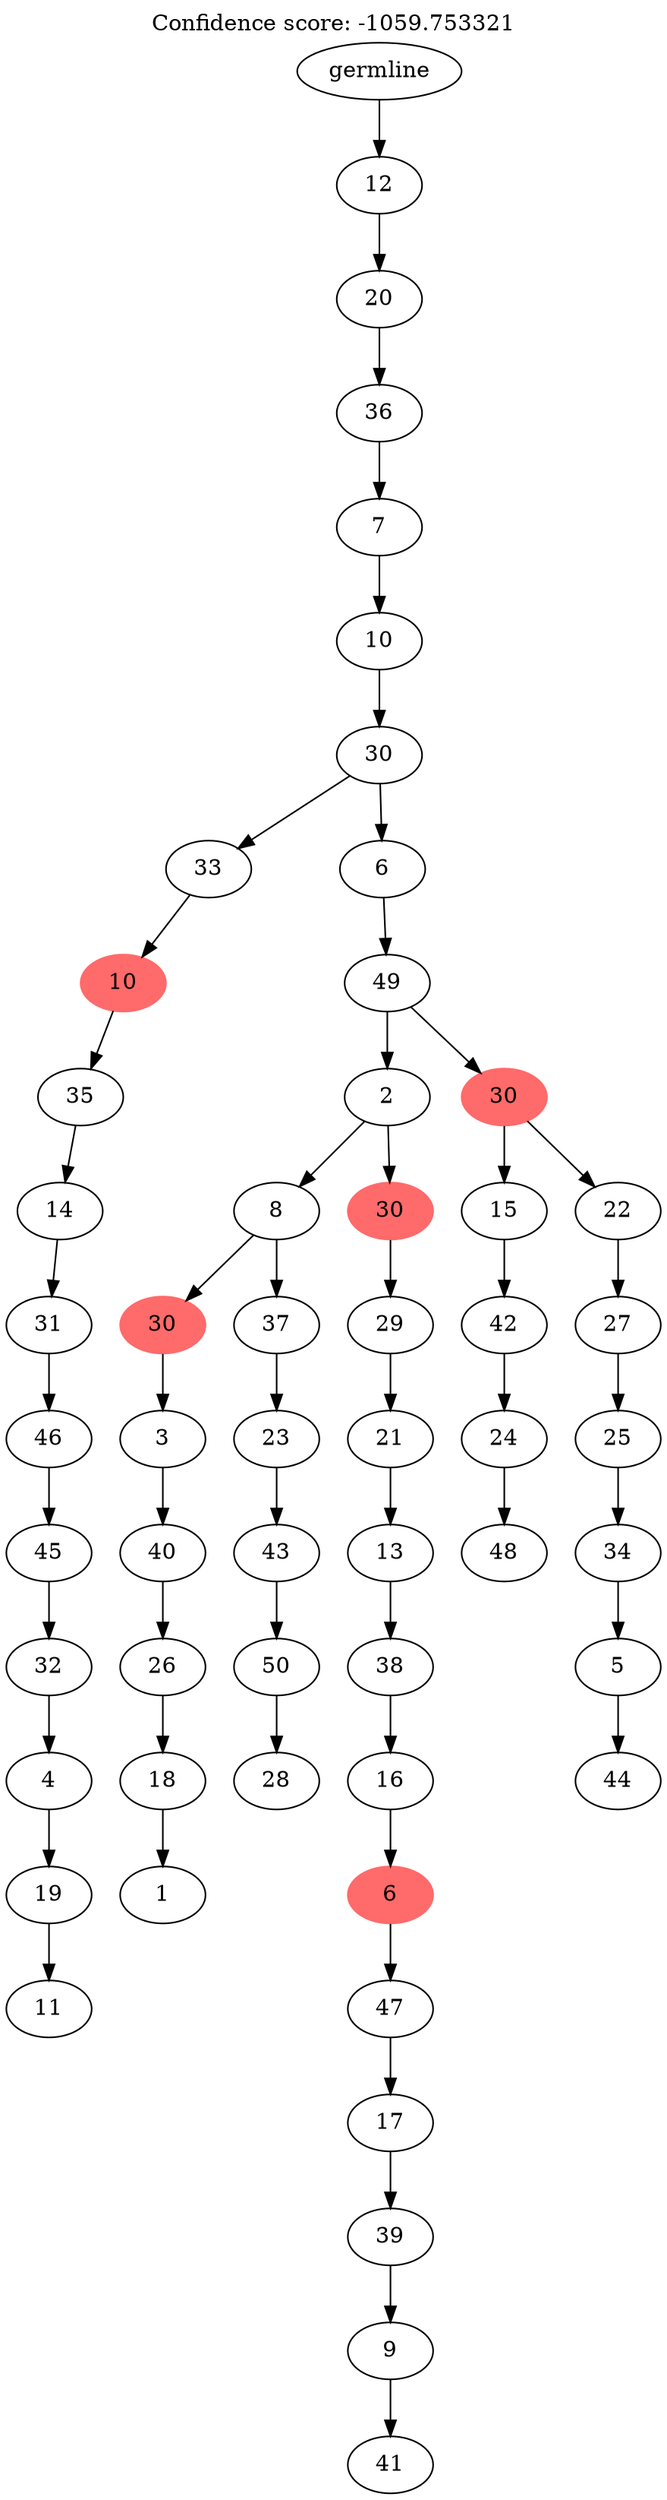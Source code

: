 digraph g {
	"54" -> "55";
	"55" [label="11"];
	"53" -> "54";
	"54" [label="19"];
	"52" -> "53";
	"53" [label="4"];
	"51" -> "52";
	"52" [label="32"];
	"50" -> "51";
	"51" [label="45"];
	"49" -> "50";
	"50" [label="46"];
	"48" -> "49";
	"49" [label="31"];
	"47" -> "48";
	"48" [label="14"];
	"46" -> "47";
	"47" [label="35"];
	"45" -> "46";
	"46" [color=indianred1, style=filled, label="10"];
	"43" -> "44";
	"44" [label="1"];
	"42" -> "43";
	"43" [label="18"];
	"41" -> "42";
	"42" [label="26"];
	"40" -> "41";
	"41" [label="40"];
	"39" -> "40";
	"40" [label="3"];
	"37" -> "38";
	"38" [label="28"];
	"36" -> "37";
	"37" [label="50"];
	"35" -> "36";
	"36" [label="43"];
	"34" -> "35";
	"35" [label="23"];
	"33" -> "34";
	"34" [label="37"];
	"33" -> "39";
	"39" [color=indianred1, style=filled, label="30"];
	"31" -> "32";
	"32" [label="41"];
	"30" -> "31";
	"31" [label="9"];
	"29" -> "30";
	"30" [label="39"];
	"28" -> "29";
	"29" [label="17"];
	"27" -> "28";
	"28" [label="47"];
	"26" -> "27";
	"27" [color=indianred1, style=filled, label="6"];
	"25" -> "26";
	"26" [label="16"];
	"24" -> "25";
	"25" [label="38"];
	"23" -> "24";
	"24" [label="13"];
	"22" -> "23";
	"23" [label="21"];
	"21" -> "22";
	"22" [label="29"];
	"20" -> "21";
	"21" [color=indianred1, style=filled, label="30"];
	"20" -> "33";
	"33" [label="8"];
	"18" -> "19";
	"19" [label="48"];
	"17" -> "18";
	"18" [label="24"];
	"16" -> "17";
	"17" [label="42"];
	"14" -> "15";
	"15" [label="44"];
	"13" -> "14";
	"14" [label="5"];
	"12" -> "13";
	"13" [label="34"];
	"11" -> "12";
	"12" [label="25"];
	"10" -> "11";
	"11" [label="27"];
	"9" -> "10";
	"10" [label="22"];
	"9" -> "16";
	"16" [label="15"];
	"8" -> "9";
	"9" [color=indianred1, style=filled, label="30"];
	"8" -> "20";
	"20" [label="2"];
	"7" -> "8";
	"8" [label="49"];
	"6" -> "7";
	"7" [label="6"];
	"6" -> "45";
	"45" [label="33"];
	"5" -> "6";
	"6" [label="30"];
	"4" -> "5";
	"5" [label="10"];
	"3" -> "4";
	"4" [label="7"];
	"2" -> "3";
	"3" [label="36"];
	"1" -> "2";
	"2" [label="20"];
	"0" -> "1";
	"1" [label="12"];
	"0" [label="germline"];
	labelloc="t";
	label="Confidence score: -1059.753321";
}
